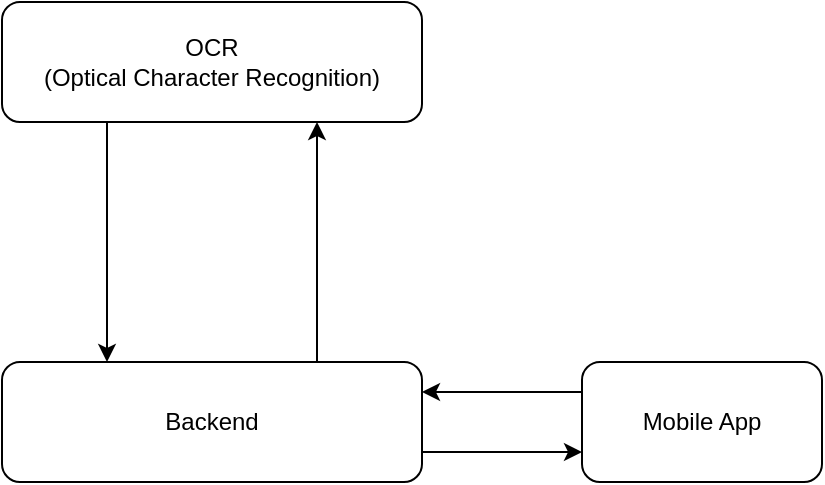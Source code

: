 <mxfile version="24.7.5">
  <diagram name="Page-1" id="l_NbQONxhd9BbPZEpP33">
    <mxGraphModel dx="1026" dy="589" grid="1" gridSize="10" guides="1" tooltips="1" connect="1" arrows="1" fold="1" page="1" pageScale="1" pageWidth="850" pageHeight="1100" math="0" shadow="0">
      <root>
        <mxCell id="0" />
        <mxCell id="1" parent="0" />
        <mxCell id="fWe4j2_OuHubxiTej2tS-4" style="edgeStyle=orthogonalEdgeStyle;rounded=0;orthogonalLoop=1;jettySize=auto;html=1;exitX=0;exitY=0.25;exitDx=0;exitDy=0;entryX=1;entryY=0.25;entryDx=0;entryDy=0;" edge="1" parent="1" source="fWe4j2_OuHubxiTej2tS-1" target="fWe4j2_OuHubxiTej2tS-2">
          <mxGeometry relative="1" as="geometry" />
        </mxCell>
        <mxCell id="fWe4j2_OuHubxiTej2tS-1" value="Mobile App" style="rounded=1;whiteSpace=wrap;html=1;" vertex="1" parent="1">
          <mxGeometry x="490" y="410" width="120" height="60" as="geometry" />
        </mxCell>
        <mxCell id="fWe4j2_OuHubxiTej2tS-5" style="edgeStyle=orthogonalEdgeStyle;rounded=0;orthogonalLoop=1;jettySize=auto;html=1;exitX=1;exitY=0.75;exitDx=0;exitDy=0;entryX=0;entryY=0.75;entryDx=0;entryDy=0;" edge="1" parent="1" source="fWe4j2_OuHubxiTej2tS-2" target="fWe4j2_OuHubxiTej2tS-1">
          <mxGeometry relative="1" as="geometry" />
        </mxCell>
        <mxCell id="fWe4j2_OuHubxiTej2tS-11" style="edgeStyle=orthogonalEdgeStyle;rounded=0;orthogonalLoop=1;jettySize=auto;html=1;exitX=0.75;exitY=0;exitDx=0;exitDy=0;entryX=0.75;entryY=1;entryDx=0;entryDy=0;" edge="1" parent="1" source="fWe4j2_OuHubxiTej2tS-2" target="fWe4j2_OuHubxiTej2tS-3">
          <mxGeometry relative="1" as="geometry" />
        </mxCell>
        <mxCell id="fWe4j2_OuHubxiTej2tS-2" value="Backend" style="rounded=1;whiteSpace=wrap;html=1;" vertex="1" parent="1">
          <mxGeometry x="200" y="410" width="210" height="60" as="geometry" />
        </mxCell>
        <mxCell id="fWe4j2_OuHubxiTej2tS-10" style="edgeStyle=orthogonalEdgeStyle;rounded=0;orthogonalLoop=1;jettySize=auto;html=1;exitX=0.25;exitY=1;exitDx=0;exitDy=0;entryX=0.25;entryY=0;entryDx=0;entryDy=0;" edge="1" parent="1" source="fWe4j2_OuHubxiTej2tS-3" target="fWe4j2_OuHubxiTej2tS-2">
          <mxGeometry relative="1" as="geometry" />
        </mxCell>
        <mxCell id="fWe4j2_OuHubxiTej2tS-3" value="OCR&lt;div&gt;(Optical Character Recognition)&lt;/div&gt;" style="rounded=1;whiteSpace=wrap;html=1;" vertex="1" parent="1">
          <mxGeometry x="200" y="230" width="210" height="60" as="geometry" />
        </mxCell>
      </root>
    </mxGraphModel>
  </diagram>
</mxfile>

